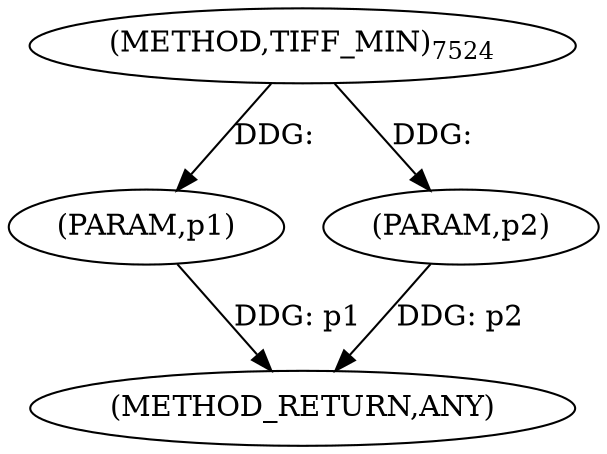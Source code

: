 digraph "TIFF_MIN" {  
"100815" [label = <(METHOD,TIFF_MIN)<SUB>7524</SUB>> ]
"100818" [label = <(METHOD_RETURN,ANY)> ]
"100816" [label = <(PARAM,p1)> ]
"100817" [label = <(PARAM,p2)> ]
  "100816" -> "100818"  [ label = "DDG: p1"] 
  "100817" -> "100818"  [ label = "DDG: p2"] 
  "100815" -> "100816"  [ label = "DDG: "] 
  "100815" -> "100817"  [ label = "DDG: "] 
}
